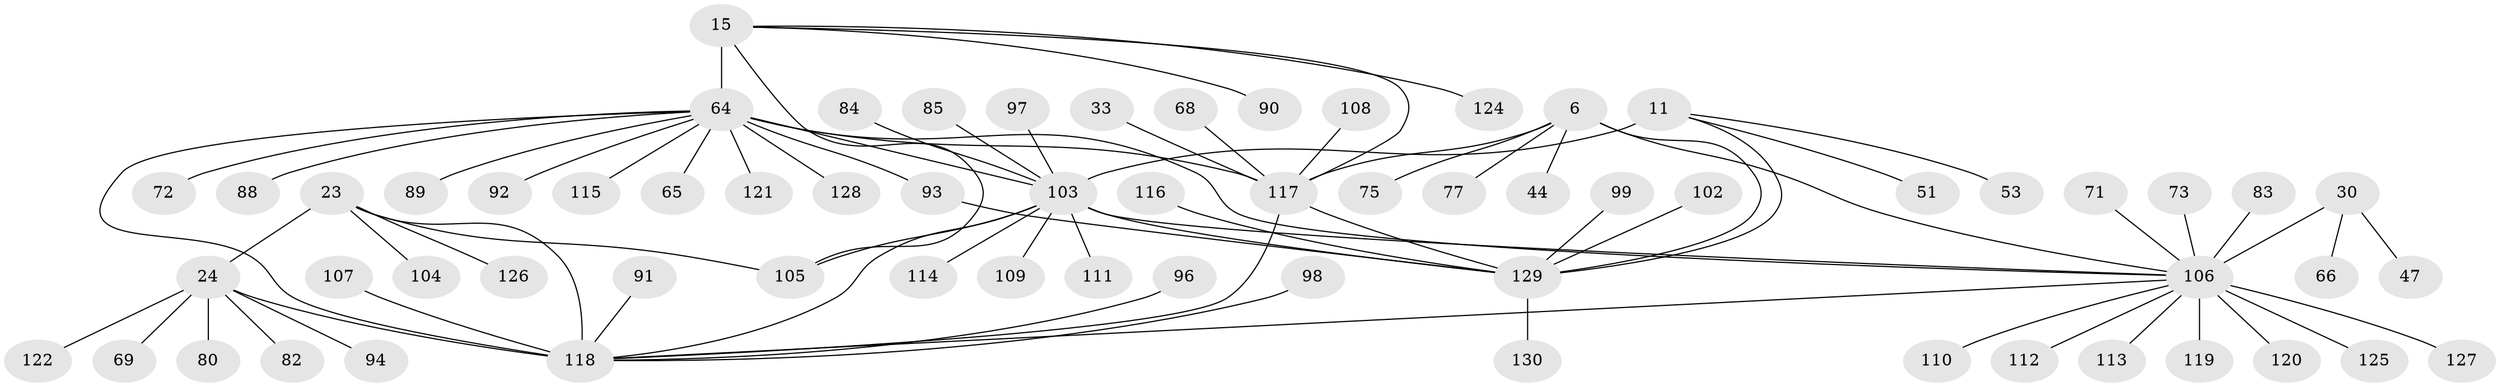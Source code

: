 // original degree distribution, {11: 0.03076923076923077, 9: 0.046153846153846156, 6: 0.023076923076923078, 8: 0.05384615384615385, 7: 0.038461538461538464, 12: 0.015384615384615385, 10: 0.007692307692307693, 14: 0.007692307692307693, 5: 0.007692307692307693, 2: 0.15384615384615385, 1: 0.5769230769230769, 3: 0.038461538461538464}
// Generated by graph-tools (version 1.1) at 2025/58/03/04/25 21:58:09]
// undirected, 65 vertices, 77 edges
graph export_dot {
graph [start="1"]
  node [color=gray90,style=filled];
  6 [super="+4"];
  11 [super="+8"];
  15 [super="+13"];
  23 [super="+19"];
  24 [super="+21"];
  30 [super="+29"];
  33;
  44;
  47;
  51;
  53;
  64 [super="+18+41+54"];
  65;
  66;
  68;
  69;
  71 [super="+34"];
  72;
  73;
  75;
  77;
  80;
  82;
  83;
  84;
  85;
  88;
  89;
  90 [super="+38"];
  91;
  92 [super="+62"];
  93 [super="+70"];
  94;
  96;
  97 [super="+46"];
  98;
  99 [super="+79+86"];
  102;
  103 [super="+12+37+49+55+59+78"];
  104 [super="+60"];
  105 [super="+95"];
  106 [super="+35+67+61+28+45+63"];
  107;
  108 [super="+101"];
  109 [super="+32"];
  110 [super="+39"];
  111;
  112;
  113;
  114;
  115;
  116;
  117 [super="+5"];
  118 [super="+22+50+76+87"];
  119;
  120 [super="+100"];
  121;
  122;
  124 [super="+123"];
  125;
  126 [super="+42"];
  127;
  128;
  129 [super="+2+31+52+57+58+74"];
  130;
  6 -- 44;
  6 -- 77;
  6 -- 75;
  6 -- 106;
  6 -- 129 [weight=4];
  6 -- 117 [weight=4];
  11 -- 51;
  11 -- 53;
  11 -- 103 [weight=8];
  11 -- 129;
  15 -- 117 [weight=2];
  15 -- 105;
  15 -- 90;
  15 -- 124;
  15 -- 64 [weight=8];
  23 -- 24 [weight=4];
  23 -- 105;
  23 -- 126;
  23 -- 104;
  23 -- 118 [weight=4];
  24 -- 82;
  24 -- 122;
  24 -- 80;
  24 -- 69;
  24 -- 94;
  24 -- 118 [weight=4];
  30 -- 47;
  30 -- 66;
  30 -- 106 [weight=8];
  33 -- 117;
  64 -- 128;
  64 -- 65;
  64 -- 72;
  64 -- 88;
  64 -- 89;
  64 -- 92;
  64 -- 93;
  64 -- 103;
  64 -- 106 [weight=3];
  64 -- 115;
  64 -- 118;
  64 -- 121;
  64 -- 117;
  68 -- 117;
  71 -- 106;
  73 -- 106;
  83 -- 106;
  84 -- 103;
  85 -- 103;
  91 -- 118;
  93 -- 129;
  96 -- 118;
  97 -- 103;
  98 -- 118;
  99 -- 129;
  102 -- 129;
  103 -- 106 [weight=2];
  103 -- 105;
  103 -- 109;
  103 -- 111;
  103 -- 114;
  103 -- 118;
  103 -- 129;
  106 -- 127;
  106 -- 110;
  106 -- 112;
  106 -- 113;
  106 -- 118;
  106 -- 119;
  106 -- 120;
  106 -- 125;
  107 -- 118;
  108 -- 117;
  116 -- 129;
  117 -- 129 [weight=4];
  117 -- 118 [weight=2];
  129 -- 130;
}
